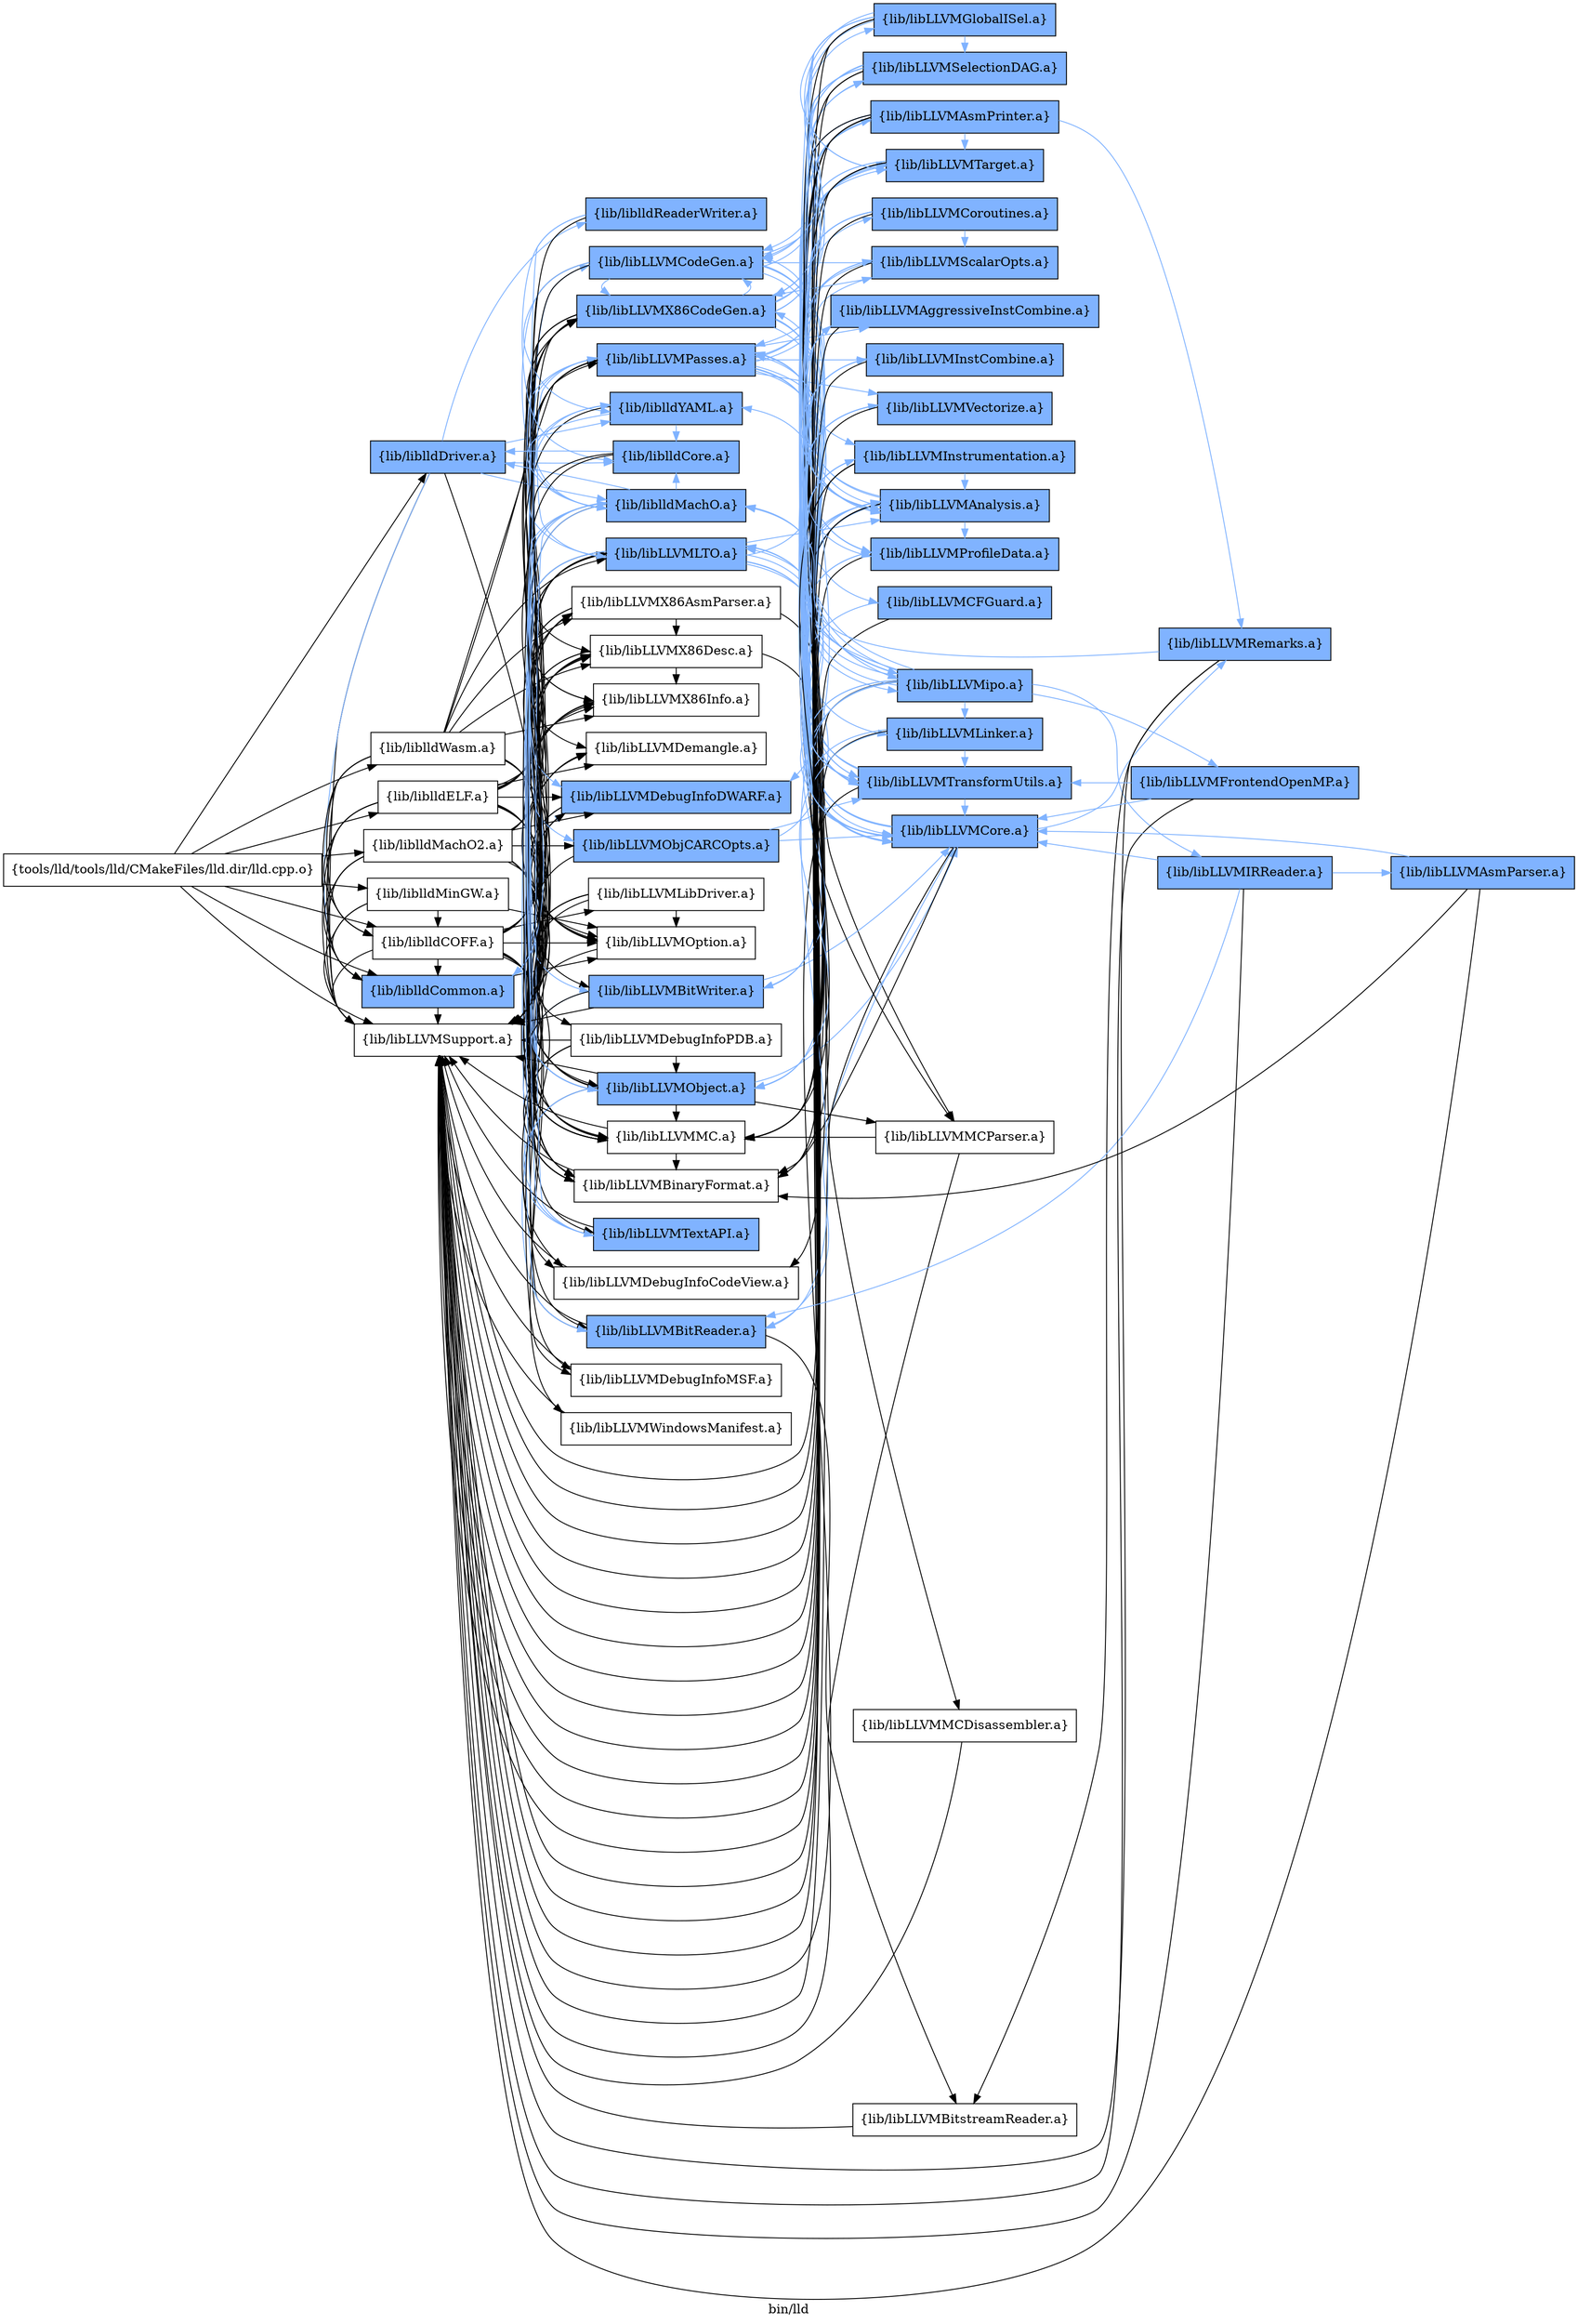 digraph "bin/lld" {
	label="bin/lld";
	rankdir=LR;
	{ rank=same; Node0x55fd7b8022b8;  }
	{ rank=same; Node0x55fd7b7f7048; Node0x55fd7b7f92f8; Node0x55fd7b7f8a88; Node0x55fd7b7f85d8; Node0x55fd7b7f8088; Node0x55fd7b7fa478; Node0x55fd7b7f9fc8; Node0x55fd7b7f9b18;  }
	{ rank=same; Node0x55fd7b80a2d8; Node0x55fd7b811f38; Node0x55fd7b80fcd8; Node0x55fd7b7fbcd8; Node0x55fd7b81b948; Node0x55fd7b811a38; Node0x55fd7b814738; Node0x55fd7b814238; Node0x55fd7b813338; Node0x55fd7b7fc1d8; Node0x55fd7b8168a8; Node0x55fd7b813928; Node0x55fd7b81b3f8; Node0x55fd7b813428; Node0x55fd7b812528; Node0x55fd7b8182e8; Node0x55fd7b800378; Node0x55fd7b810b38; Node0x55fd7b7f95c8; Node0x55fd7b7fb878; Node0x55fd7b7fb288; Node0x55fd7b7fadd8; Node0x55fd7b7fe9d8; Node0x55fd7b8172a8; Node0x55fd7b816df8; Node0x55fd7b7ffa18;  }
	{ rank=same; Node0x55fd7b8163a8; Node0x55fd7b813e28; Node0x55fd7b815ef8; Node0x55fd7b7fff18; Node0x55fd7b813f68; Node0x55fd7b812f28; Node0x55fd7b7fe4d8; Node0x55fd7b8101d8; Node0x55fd7b810688; Node0x55fd7b813a18; Node0x55fd7b812a28; Node0x55fd7b8124d8; Node0x55fd7b7fefc8; Node0x55fd7b7f8998; Node0x55fd7b7ff478; Node0x55fd7b7f93e8; Node0x55fd7b7f8ee8; Node0x55fd7b8154f8; Node0x55fd7b815a98; Node0x55fd7b808438;  }
	{ rank=same; Node0x55fd7b814828; Node0x55fd7b7f7f48; Node0x55fd7b7f8588;  }

	Node0x55fd7b8022b8 [shape=record,shape=box,group=0,label="{tools/lld/tools/lld/CMakeFiles/lld.dir/lld.cpp.o}"];
	Node0x55fd7b8022b8 -> Node0x55fd7b7f7048;
	Node0x55fd7b8022b8 -> Node0x55fd7b7f92f8;
	Node0x55fd7b8022b8 -> Node0x55fd7b7f8a88;
	Node0x55fd7b8022b8 -> Node0x55fd7b7f85d8;
	Node0x55fd7b8022b8 -> Node0x55fd7b7f8088;
	Node0x55fd7b8022b8 -> Node0x55fd7b7fa478;
	Node0x55fd7b8022b8 -> Node0x55fd7b7f9fc8;
	Node0x55fd7b8022b8 -> Node0x55fd7b7f9b18;
	Node0x55fd7b7f7048 [shape=record,shape=box,group=0,label="{lib/libLLVMSupport.a}"];
	Node0x55fd7b7f7048 -> Node0x55fd7b80a2d8;
	Node0x55fd7b7f92f8 [shape=record,shape=box,group=1,style=filled,fillcolor="0.600000 0.5 1",label="{lib/liblldCommon.a}"];
	Node0x55fd7b7f92f8 -> Node0x55fd7b7f7048;
	Node0x55fd7b7f92f8 -> Node0x55fd7b811f38;
	Node0x55fd7b7f92f8 -> Node0x55fd7b80fcd8[color="0.600000 0.5 1"];
	Node0x55fd7b7f92f8 -> Node0x55fd7b7fbcd8[color="0.600000 0.5 1"];
	Node0x55fd7b7f92f8 -> Node0x55fd7b80a2d8;
	Node0x55fd7b7f8a88 [shape=record,shape=box,group=0,label="{lib/liblldCOFF.a}"];
	Node0x55fd7b7f8a88 -> Node0x55fd7b7f7048;
	Node0x55fd7b7f8a88 -> Node0x55fd7b7f92f8;
	Node0x55fd7b7f8a88 -> Node0x55fd7b81b948;
	Node0x55fd7b7f8a88 -> Node0x55fd7b811f38;
	Node0x55fd7b7f8a88 -> Node0x55fd7b811a38;
	Node0x55fd7b7f8a88 -> Node0x55fd7b814738;
	Node0x55fd7b7f8a88 -> Node0x55fd7b814238;
	Node0x55fd7b7f8a88 -> Node0x55fd7b813338;
	Node0x55fd7b7f8a88 -> Node0x55fd7b7fc1d8;
	Node0x55fd7b7f8a88 -> Node0x55fd7b8168a8;
	Node0x55fd7b7f8a88 -> Node0x55fd7b813928;
	Node0x55fd7b7f8a88 -> Node0x55fd7b81b3f8;
	Node0x55fd7b7f8a88 -> Node0x55fd7b813428;
	Node0x55fd7b7f8a88 -> Node0x55fd7b812528;
	Node0x55fd7b7f8a88 -> Node0x55fd7b8182e8;
	Node0x55fd7b7f8a88 -> Node0x55fd7b80fcd8;
	Node0x55fd7b7f8a88 -> Node0x55fd7b800378;
	Node0x55fd7b7f8a88 -> Node0x55fd7b810b38;
	Node0x55fd7b7f8a88 -> Node0x55fd7b80a2d8;
	Node0x55fd7b7f85d8 [shape=record,shape=box,group=1,style=filled,fillcolor="0.600000 0.5 1",label="{lib/liblldDriver.a}"];
	Node0x55fd7b7f85d8 -> Node0x55fd7b7f7048;
	Node0x55fd7b7f85d8 -> Node0x55fd7b7f92f8[color="0.600000 0.5 1"];
	Node0x55fd7b7f85d8 -> Node0x55fd7b7f95c8[color="0.600000 0.5 1"];
	Node0x55fd7b7f85d8 -> Node0x55fd7b7fb878[color="0.600000 0.5 1"];
	Node0x55fd7b7f85d8 -> Node0x55fd7b7fb288[color="0.600000 0.5 1"];
	Node0x55fd7b7f85d8 -> Node0x55fd7b7fadd8[color="0.600000 0.5 1"];
	Node0x55fd7b7f85d8 -> Node0x55fd7b811f38;
	Node0x55fd7b7f8088 [shape=record,shape=box,group=0,label="{lib/liblldELF.a}"];
	Node0x55fd7b7f8088 -> Node0x55fd7b7f7048;
	Node0x55fd7b7f8088 -> Node0x55fd7b7f92f8;
	Node0x55fd7b7f8088 -> Node0x55fd7b7f8a88;
	Node0x55fd7b7f8088 -> Node0x55fd7b811f38;
	Node0x55fd7b7f8088 -> Node0x55fd7b811a38;
	Node0x55fd7b7f8088 -> Node0x55fd7b814738;
	Node0x55fd7b7f8088 -> Node0x55fd7b814238;
	Node0x55fd7b7f8088 -> Node0x55fd7b813338;
	Node0x55fd7b7f8088 -> Node0x55fd7b7fc1d8;
	Node0x55fd7b7f8088 -> Node0x55fd7b8168a8;
	Node0x55fd7b7f8088 -> Node0x55fd7b813928;
	Node0x55fd7b7f8088 -> Node0x55fd7b80fcd8;
	Node0x55fd7b7f8088 -> Node0x55fd7b800378;
	Node0x55fd7b7f8088 -> Node0x55fd7b7fe9d8;
	Node0x55fd7b7f8088 -> Node0x55fd7b812528;
	Node0x55fd7b7f8088 -> Node0x55fd7b80a2d8;
	Node0x55fd7b7fa478 [shape=record,shape=box,group=0,label="{lib/liblldMachO2.a}"];
	Node0x55fd7b7fa478 -> Node0x55fd7b7f7048;
	Node0x55fd7b7fa478 -> Node0x55fd7b7f92f8;
	Node0x55fd7b7fa478 -> Node0x55fd7b7f8a88;
	Node0x55fd7b7fa478 -> Node0x55fd7b811f38;
	Node0x55fd7b7fa478 -> Node0x55fd7b811a38;
	Node0x55fd7b7fa478 -> Node0x55fd7b814738;
	Node0x55fd7b7fa478 -> Node0x55fd7b814238;
	Node0x55fd7b7fa478 -> Node0x55fd7b813338;
	Node0x55fd7b7fa478 -> Node0x55fd7b7fc1d8;
	Node0x55fd7b7fa478 -> Node0x55fd7b8168a8;
	Node0x55fd7b7fa478 -> Node0x55fd7b8172a8;
	Node0x55fd7b7fa478 -> Node0x55fd7b813928;
	Node0x55fd7b7fa478 -> Node0x55fd7b816df8;
	Node0x55fd7b7fa478 -> Node0x55fd7b80fcd8;
	Node0x55fd7b7fa478 -> Node0x55fd7b7ffa18;
	Node0x55fd7b7fa478 -> Node0x55fd7b800378;
	Node0x55fd7b7fa478 -> Node0x55fd7b812528;
	Node0x55fd7b7f9fc8 [shape=record,shape=box,group=0,label="{lib/liblldMinGW.a}"];
	Node0x55fd7b7f9fc8 -> Node0x55fd7b7f7048;
	Node0x55fd7b7f9fc8 -> Node0x55fd7b7f92f8;
	Node0x55fd7b7f9fc8 -> Node0x55fd7b7f8a88;
	Node0x55fd7b7f9fc8 -> Node0x55fd7b811f38;
	Node0x55fd7b7f9b18 [shape=record,shape=box,group=0,label="{lib/liblldWasm.a}"];
	Node0x55fd7b7f9b18 -> Node0x55fd7b7f7048;
	Node0x55fd7b7f9b18 -> Node0x55fd7b7f92f8;
	Node0x55fd7b7f9b18 -> Node0x55fd7b7f8a88;
	Node0x55fd7b7f9b18 -> Node0x55fd7b811f38;
	Node0x55fd7b7f9b18 -> Node0x55fd7b811a38;
	Node0x55fd7b7f9b18 -> Node0x55fd7b814738;
	Node0x55fd7b7f9b18 -> Node0x55fd7b814238;
	Node0x55fd7b7f9b18 -> Node0x55fd7b813338;
	Node0x55fd7b7f9b18 -> Node0x55fd7b7fc1d8;
	Node0x55fd7b7f9b18 -> Node0x55fd7b8168a8;
	Node0x55fd7b7f9b18 -> Node0x55fd7b813928;
	Node0x55fd7b7f9b18 -> Node0x55fd7b812528;
	Node0x55fd7b7f9b18 -> Node0x55fd7b800378;
	Node0x55fd7b81b948 [shape=record,shape=box,group=0,label="{lib/libLLVMLibDriver.a}"];
	Node0x55fd7b81b948 -> Node0x55fd7b7f7048;
	Node0x55fd7b81b948 -> Node0x55fd7b811f38;
	Node0x55fd7b81b948 -> Node0x55fd7b8168a8;
	Node0x55fd7b81b948 -> Node0x55fd7b816df8;
	Node0x55fd7b81b948 -> Node0x55fd7b813928;
	Node0x55fd7b811f38 [shape=record,shape=box,group=0,label="{lib/libLLVMOption.a}"];
	Node0x55fd7b811f38 -> Node0x55fd7b7f7048;
	Node0x55fd7b811a38 [shape=record,shape=box,group=1,style=filled,fillcolor="0.600000 0.5 1",label="{lib/libLLVMX86CodeGen.a}"];
	Node0x55fd7b811a38 -> Node0x55fd7b7f7048;
	Node0x55fd7b811a38 -> Node0x55fd7b8101d8[color="0.600000 0.5 1"];
	Node0x55fd7b811a38 -> Node0x55fd7b814238;
	Node0x55fd7b811a38 -> Node0x55fd7b813338;
	Node0x55fd7b811a38 -> Node0x55fd7b7fbcd8[color="0.600000 0.5 1"];
	Node0x55fd7b811a38 -> Node0x55fd7b812528;
	Node0x55fd7b811a38 -> Node0x55fd7b813e28[color="0.600000 0.5 1"];
	Node0x55fd7b811a38 -> Node0x55fd7b7fff18[color="0.600000 0.5 1"];
	Node0x55fd7b811a38 -> Node0x55fd7b813f68[color="0.600000 0.5 1"];
	Node0x55fd7b811a38 -> Node0x55fd7b8163a8[color="0.600000 0.5 1"];
	Node0x55fd7b811a38 -> Node0x55fd7b810688[color="0.600000 0.5 1"];
	Node0x55fd7b811a38 -> Node0x55fd7b813a18[color="0.600000 0.5 1"];
	Node0x55fd7b811a38 -> Node0x55fd7b812f28[color="0.600000 0.5 1"];
	Node0x55fd7b811a38 -> Node0x55fd7b815ef8[color="0.600000 0.5 1"];
	Node0x55fd7b814738 [shape=record,shape=box,group=0,label="{lib/libLLVMX86AsmParser.a}"];
	Node0x55fd7b814738 -> Node0x55fd7b7f7048;
	Node0x55fd7b814738 -> Node0x55fd7b814238;
	Node0x55fd7b814738 -> Node0x55fd7b813338;
	Node0x55fd7b814738 -> Node0x55fd7b812a28;
	Node0x55fd7b814738 -> Node0x55fd7b812528;
	Node0x55fd7b814238 [shape=record,shape=box,group=0,label="{lib/libLLVMX86Desc.a}"];
	Node0x55fd7b814238 -> Node0x55fd7b7f7048;
	Node0x55fd7b814238 -> Node0x55fd7b812528;
	Node0x55fd7b814238 -> Node0x55fd7b8124d8;
	Node0x55fd7b814238 -> Node0x55fd7b813338;
	Node0x55fd7b814238 -> Node0x55fd7b813928;
	Node0x55fd7b813338 [shape=record,shape=box,group=0,label="{lib/libLLVMX86Info.a}"];
	Node0x55fd7b813338 -> Node0x55fd7b7f7048;
	Node0x55fd7b7fc1d8 [shape=record,shape=box,group=1,style=filled,fillcolor="0.600000 0.5 1",label="{lib/libLLVMLTO.a}"];
	Node0x55fd7b7fc1d8 -> Node0x55fd7b7f7048;
	Node0x55fd7b7fc1d8 -> Node0x55fd7b7fefc8[color="0.600000 0.5 1"];
	Node0x55fd7b7fc1d8 -> Node0x55fd7b7fe9d8[color="0.600000 0.5 1"];
	Node0x55fd7b7fc1d8 -> Node0x55fd7b7f8998[color="0.600000 0.5 1"];
	Node0x55fd7b7fc1d8 -> Node0x55fd7b8163a8[color="0.600000 0.5 1"];
	Node0x55fd7b7fc1d8 -> Node0x55fd7b8168a8[color="0.600000 0.5 1"];
	Node0x55fd7b7fc1d8 -> Node0x55fd7b816df8[color="0.600000 0.5 1"];
	Node0x55fd7b7fc1d8 -> Node0x55fd7b813e28[color="0.600000 0.5 1"];
	Node0x55fd7b7fc1d8 -> Node0x55fd7b800378[color="0.600000 0.5 1"];
	Node0x55fd7b7fc1d8 -> Node0x55fd7b7fff18[color="0.600000 0.5 1"];
	Node0x55fd7b7fc1d8 -> Node0x55fd7b815ef8[color="0.600000 0.5 1"];
	Node0x55fd7b7fc1d8 -> Node0x55fd7b812528;
	Node0x55fd7b8168a8 [shape=record,shape=box,group=1,style=filled,fillcolor="0.600000 0.5 1",label="{lib/libLLVMObject.a}"];
	Node0x55fd7b8168a8 -> Node0x55fd7b7f7048;
	Node0x55fd7b8168a8 -> Node0x55fd7b813e28[color="0.600000 0.5 1"];
	Node0x55fd7b8168a8 -> Node0x55fd7b813928;
	Node0x55fd7b8168a8 -> Node0x55fd7b812528;
	Node0x55fd7b8168a8 -> Node0x55fd7b816df8[color="0.600000 0.5 1"];
	Node0x55fd7b8168a8 -> Node0x55fd7b812a28;
	Node0x55fd7b8168a8 -> Node0x55fd7b8172a8[color="0.600000 0.5 1"];
	Node0x55fd7b813928 [shape=record,shape=box,group=0,label="{lib/libLLVMBinaryFormat.a}"];
	Node0x55fd7b813928 -> Node0x55fd7b7f7048;
	Node0x55fd7b81b3f8 [shape=record,shape=box,group=0,label="{lib/libLLVMDebugInfoPDB.a}"];
	Node0x55fd7b81b3f8 -> Node0x55fd7b7f7048;
	Node0x55fd7b81b3f8 -> Node0x55fd7b810b38;
	Node0x55fd7b81b3f8 -> Node0x55fd7b813428;
	Node0x55fd7b81b3f8 -> Node0x55fd7b8168a8;
	Node0x55fd7b81b3f8 -> Node0x55fd7b813928;
	Node0x55fd7b813428 [shape=record,shape=box,group=0,label="{lib/libLLVMDebugInfoCodeView.a}"];
	Node0x55fd7b813428 -> Node0x55fd7b7f7048;
	Node0x55fd7b812528 [shape=record,shape=box,group=0,label="{lib/libLLVMMC.a}"];
	Node0x55fd7b812528 -> Node0x55fd7b7f7048;
	Node0x55fd7b812528 -> Node0x55fd7b813928;
	Node0x55fd7b8182e8 [shape=record,shape=box,group=0,label="{lib/libLLVMWindowsManifest.a}"];
	Node0x55fd7b8182e8 -> Node0x55fd7b7f7048;
	Node0x55fd7b80fcd8 [shape=record,shape=box,group=1,style=filled,fillcolor="0.600000 0.5 1",label="{lib/libLLVMDebugInfoDWARF.a}"];
	Node0x55fd7b80fcd8 -> Node0x55fd7b7f7048;
	Node0x55fd7b80fcd8 -> Node0x55fd7b8168a8[color="0.600000 0.5 1"];
	Node0x55fd7b80fcd8 -> Node0x55fd7b813928;
	Node0x55fd7b80fcd8 -> Node0x55fd7b812528;
	Node0x55fd7b800378 [shape=record,shape=box,group=1,style=filled,fillcolor="0.600000 0.5 1",label="{lib/libLLVMPasses.a}"];
	Node0x55fd7b800378 -> Node0x55fd7b7f7048;
	Node0x55fd7b800378 -> Node0x55fd7b7fff18[color="0.600000 0.5 1"];
	Node0x55fd7b800378 -> Node0x55fd7b7ffa18[color="0.600000 0.5 1"];
	Node0x55fd7b800378 -> Node0x55fd7b7ff478[color="0.600000 0.5 1"];
	Node0x55fd7b800378 -> Node0x55fd7b7fc1d8[color="0.600000 0.5 1"];
	Node0x55fd7b800378 -> Node0x55fd7b7fefc8[color="0.600000 0.5 1"];
	Node0x55fd7b800378 -> Node0x55fd7b7fe4d8[color="0.600000 0.5 1"];
	Node0x55fd7b800378 -> Node0x55fd7b7f93e8[color="0.600000 0.5 1"];
	Node0x55fd7b800378 -> Node0x55fd7b7f8ee8[color="0.600000 0.5 1"];
	Node0x55fd7b800378 -> Node0x55fd7b8154f8[color="0.600000 0.5 1"];
	Node0x55fd7b800378 -> Node0x55fd7b815a98[color="0.600000 0.5 1"];
	Node0x55fd7b800378 -> Node0x55fd7b815ef8[color="0.600000 0.5 1"];
	Node0x55fd7b800378 -> Node0x55fd7b8163a8[color="0.600000 0.5 1"];
	Node0x55fd7b800378 -> Node0x55fd7b813e28[color="0.600000 0.5 1"];
	Node0x55fd7b7fbcd8 [shape=record,shape=box,group=1,style=filled,fillcolor="0.600000 0.5 1",label="{lib/libLLVMCodeGen.a}"];
	Node0x55fd7b7fbcd8 -> Node0x55fd7b7f7048;
	Node0x55fd7b7fbcd8 -> Node0x55fd7b8163a8[color="0.600000 0.5 1"];
	Node0x55fd7b7fbcd8 -> Node0x55fd7b813e28[color="0.600000 0.5 1"];
	Node0x55fd7b7fbcd8 -> Node0x55fd7b811a38[color="0.600000 0.5 1"];
	Node0x55fd7b7fbcd8 -> Node0x55fd7b812528;
	Node0x55fd7b7fbcd8 -> Node0x55fd7b815ef8[color="0.600000 0.5 1"];
	Node0x55fd7b7fbcd8 -> Node0x55fd7b7fff18[color="0.600000 0.5 1"];
	Node0x55fd7b7fbcd8 -> Node0x55fd7b7f95c8[color="0.600000 0.5 1"];
	Node0x55fd7b7fbcd8 -> Node0x55fd7b7fb288[color="0.600000 0.5 1"];
	Node0x55fd7b7fbcd8 -> Node0x55fd7b813f68[color="0.600000 0.5 1"];
	Node0x55fd7b7fbcd8 -> Node0x55fd7b812f28[color="0.600000 0.5 1"];
	Node0x55fd7b7fbcd8 -> Node0x55fd7b7fe4d8[color="0.600000 0.5 1"];
	Node0x55fd7b80a2d8 [shape=record,shape=box,group=0,label="{lib/libLLVMDemangle.a}"];
	Node0x55fd7b810b38 [shape=record,shape=box,group=0,label="{lib/libLLVMDebugInfoMSF.a}"];
	Node0x55fd7b810b38 -> Node0x55fd7b7f7048;
	Node0x55fd7b7f95c8 [shape=record,shape=box,group=1,style=filled,fillcolor="0.600000 0.5 1",label="{lib/liblldMachO.a}"];
	Node0x55fd7b7f95c8 -> Node0x55fd7b7f7048;
	Node0x55fd7b7f95c8 -> Node0x55fd7b7f92f8[color="0.600000 0.5 1"];
	Node0x55fd7b7f95c8 -> Node0x55fd7b7fadd8[color="0.600000 0.5 1"];
	Node0x55fd7b7f95c8 -> Node0x55fd7b80a2d8;
	Node0x55fd7b7f95c8 -> Node0x55fd7b7f85d8[color="0.600000 0.5 1"];
	Node0x55fd7b7f95c8 -> Node0x55fd7b8168a8[color="0.600000 0.5 1"];
	Node0x55fd7b7f95c8 -> Node0x55fd7b8172a8[color="0.600000 0.5 1"];
	Node0x55fd7b7f95c8 -> Node0x55fd7b80fcd8[color="0.600000 0.5 1"];
	Node0x55fd7b7f95c8 -> Node0x55fd7b7fb288[color="0.600000 0.5 1"];
	Node0x55fd7b7fb878 [shape=record,shape=box,group=1,style=filled,fillcolor="0.600000 0.5 1",label="{lib/liblldReaderWriter.a}"];
	Node0x55fd7b7fb878 -> Node0x55fd7b7f7048;
	Node0x55fd7b7fb878 -> Node0x55fd7b7fadd8[color="0.600000 0.5 1"];
	Node0x55fd7b7fb878 -> Node0x55fd7b8168a8[color="0.600000 0.5 1"];
	Node0x55fd7b7fb288 [shape=record,shape=box,group=1,style=filled,fillcolor="0.600000 0.5 1",label="{lib/liblldYAML.a}"];
	Node0x55fd7b7fb288 -> Node0x55fd7b7f7048;
	Node0x55fd7b7fb288 -> Node0x55fd7b7f95c8[color="0.600000 0.5 1"];
	Node0x55fd7b7fb288 -> Node0x55fd7b7fadd8[color="0.600000 0.5 1"];
	Node0x55fd7b7fadd8 [shape=record,shape=box,group=1,style=filled,fillcolor="0.600000 0.5 1",label="{lib/liblldCore.a}"];
	Node0x55fd7b7fadd8 -> Node0x55fd7b7f7048;
	Node0x55fd7b7fadd8 -> Node0x55fd7b813928;
	Node0x55fd7b7fadd8 -> Node0x55fd7b7f85d8[color="0.600000 0.5 1"];
	Node0x55fd7b7fe9d8 [shape=record,shape=box,group=1,style=filled,fillcolor="0.600000 0.5 1",label="{lib/libLLVMBitWriter.a}"];
	Node0x55fd7b7fe9d8 -> Node0x55fd7b7f7048;
	Node0x55fd7b7fe9d8 -> Node0x55fd7b8163a8[color="0.600000 0.5 1"];
	Node0x55fd7b7fe9d8 -> Node0x55fd7b8168a8[color="0.600000 0.5 1"];
	Node0x55fd7b7fe9d8 -> Node0x55fd7b812528;
	Node0x55fd7b7fe9d8 -> Node0x55fd7b813e28[color="0.600000 0.5 1"];
	Node0x55fd7b8172a8 [shape=record,shape=box,group=1,style=filled,fillcolor="0.600000 0.5 1",label="{lib/libLLVMTextAPI.a}"];
	Node0x55fd7b8172a8 -> Node0x55fd7b7f7048;
	Node0x55fd7b8172a8 -> Node0x55fd7b7f95c8[color="0.600000 0.5 1"];
	Node0x55fd7b8172a8 -> Node0x55fd7b7fb288[color="0.600000 0.5 1"];
	Node0x55fd7b816df8 [shape=record,shape=box,group=1,style=filled,fillcolor="0.600000 0.5 1",label="{lib/libLLVMBitReader.a}"];
	Node0x55fd7b816df8 -> Node0x55fd7b7f7048;
	Node0x55fd7b816df8 -> Node0x55fd7b813e28[color="0.600000 0.5 1"];
	Node0x55fd7b816df8 -> Node0x55fd7b808438;
	Node0x55fd7b7ffa18 [shape=record,shape=box,group=1,style=filled,fillcolor="0.600000 0.5 1",label="{lib/libLLVMObjCARCOpts.a}"];
	Node0x55fd7b7ffa18 -> Node0x55fd7b7f7048;
	Node0x55fd7b7ffa18 -> Node0x55fd7b815ef8[color="0.600000 0.5 1"];
	Node0x55fd7b7ffa18 -> Node0x55fd7b8163a8[color="0.600000 0.5 1"];
	Node0x55fd7b7ffa18 -> Node0x55fd7b813e28[color="0.600000 0.5 1"];
	Node0x55fd7b8101d8 [shape=record,shape=box,group=1,style=filled,fillcolor="0.600000 0.5 1",label="{lib/libLLVMAsmPrinter.a}"];
	Node0x55fd7b8101d8 -> Node0x55fd7b7f7048;
	Node0x55fd7b8101d8 -> Node0x55fd7b7fff18[color="0.600000 0.5 1"];
	Node0x55fd7b8101d8 -> Node0x55fd7b7fbcd8[color="0.600000 0.5 1"];
	Node0x55fd7b8101d8 -> Node0x55fd7b8163a8[color="0.600000 0.5 1"];
	Node0x55fd7b8101d8 -> Node0x55fd7b812528;
	Node0x55fd7b8101d8 -> Node0x55fd7b813e28[color="0.600000 0.5 1"];
	Node0x55fd7b8101d8 -> Node0x55fd7b813928;
	Node0x55fd7b8101d8 -> Node0x55fd7b814828[color="0.600000 0.5 1"];
	Node0x55fd7b8101d8 -> Node0x55fd7b812a28;
	Node0x55fd7b8101d8 -> Node0x55fd7b80fcd8[color="0.600000 0.5 1"];
	Node0x55fd7b8101d8 -> Node0x55fd7b813428;
	Node0x55fd7b813e28 [shape=record,shape=box,group=1,style=filled,fillcolor="0.600000 0.5 1",label="{lib/libLLVMCore.a}"];
	Node0x55fd7b813e28 -> Node0x55fd7b7f7048;
	Node0x55fd7b813e28 -> Node0x55fd7b7fbcd8[color="0.600000 0.5 1"];
	Node0x55fd7b813e28 -> Node0x55fd7b813928;
	Node0x55fd7b813e28 -> Node0x55fd7b814828[color="0.600000 0.5 1"];
	Node0x55fd7b813e28 -> Node0x55fd7b8163a8[color="0.600000 0.5 1"];
	Node0x55fd7b813e28 -> Node0x55fd7b7fc1d8[color="0.600000 0.5 1"];
	Node0x55fd7b813e28 -> Node0x55fd7b800378[color="0.600000 0.5 1"];
	Node0x55fd7b7fff18 [shape=record,shape=box,group=1,style=filled,fillcolor="0.600000 0.5 1",label="{lib/libLLVMTarget.a}"];
	Node0x55fd7b7fff18 -> Node0x55fd7b7f7048;
	Node0x55fd7b7fff18 -> Node0x55fd7b812528;
	Node0x55fd7b7fff18 -> Node0x55fd7b813e28[color="0.600000 0.5 1"];
	Node0x55fd7b7fff18 -> Node0x55fd7b8163a8[color="0.600000 0.5 1"];
	Node0x55fd7b813f68 [shape=record,shape=box,group=1,style=filled,fillcolor="0.600000 0.5 1",label="{lib/libLLVMSelectionDAG.a}"];
	Node0x55fd7b813f68 -> Node0x55fd7b7f7048;
	Node0x55fd7b813f68 -> Node0x55fd7b7fbcd8[color="0.600000 0.5 1"];
	Node0x55fd7b813f68 -> Node0x55fd7b8163a8[color="0.600000 0.5 1"];
	Node0x55fd7b813f68 -> Node0x55fd7b813e28[color="0.600000 0.5 1"];
	Node0x55fd7b813f68 -> Node0x55fd7b812528;
	Node0x55fd7b813f68 -> Node0x55fd7b7fff18[color="0.600000 0.5 1"];
	Node0x55fd7b813f68 -> Node0x55fd7b815ef8[color="0.600000 0.5 1"];
	Node0x55fd7b813f68 -> Node0x55fd7b811a38[color="0.600000 0.5 1"];
	Node0x55fd7b8163a8 [shape=record,shape=box,group=1,style=filled,fillcolor="0.600000 0.5 1",label="{lib/libLLVMAnalysis.a}"];
	Node0x55fd7b8163a8 -> Node0x55fd7b7f7048;
	Node0x55fd7b8163a8 -> Node0x55fd7b811a38[color="0.600000 0.5 1"];
	Node0x55fd7b8163a8 -> Node0x55fd7b813e28[color="0.600000 0.5 1"];
	Node0x55fd7b8163a8 -> Node0x55fd7b800378[color="0.600000 0.5 1"];
	Node0x55fd7b8163a8 -> Node0x55fd7b812f28[color="0.600000 0.5 1"];
	Node0x55fd7b8163a8 -> Node0x55fd7b813928;
	Node0x55fd7b8163a8 -> Node0x55fd7b8168a8[color="0.600000 0.5 1"];
	Node0x55fd7b810688 [shape=record,shape=box,group=1,style=filled,fillcolor="0.600000 0.5 1",label="{lib/libLLVMGlobalISel.a}"];
	Node0x55fd7b810688 -> Node0x55fd7b7f7048;
	Node0x55fd7b810688 -> Node0x55fd7b7fbcd8[color="0.600000 0.5 1"];
	Node0x55fd7b810688 -> Node0x55fd7b813e28[color="0.600000 0.5 1"];
	Node0x55fd7b810688 -> Node0x55fd7b7fff18[color="0.600000 0.5 1"];
	Node0x55fd7b810688 -> Node0x55fd7b813f68[color="0.600000 0.5 1"];
	Node0x55fd7b810688 -> Node0x55fd7b815ef8[color="0.600000 0.5 1"];
	Node0x55fd7b810688 -> Node0x55fd7b8163a8[color="0.600000 0.5 1"];
	Node0x55fd7b810688 -> Node0x55fd7b812528;
	Node0x55fd7b810688 -> Node0x55fd7b811a38[color="0.600000 0.5 1"];
	Node0x55fd7b813a18 [shape=record,shape=box,group=1,style=filled,fillcolor="0.600000 0.5 1",label="{lib/libLLVMCFGuard.a}"];
	Node0x55fd7b813a18 -> Node0x55fd7b7f7048;
	Node0x55fd7b813a18 -> Node0x55fd7b813e28[color="0.600000 0.5 1"];
	Node0x55fd7b812f28 [shape=record,shape=box,group=1,style=filled,fillcolor="0.600000 0.5 1",label="{lib/libLLVMProfileData.a}"];
	Node0x55fd7b812f28 -> Node0x55fd7b7f7048;
	Node0x55fd7b812f28 -> Node0x55fd7b813e28[color="0.600000 0.5 1"];
	Node0x55fd7b815ef8 [shape=record,shape=box,group=1,style=filled,fillcolor="0.600000 0.5 1",label="{lib/libLLVMTransformUtils.a}"];
	Node0x55fd7b815ef8 -> Node0x55fd7b7f7048;
	Node0x55fd7b815ef8 -> Node0x55fd7b813e28[color="0.600000 0.5 1"];
	Node0x55fd7b815ef8 -> Node0x55fd7b8163a8[color="0.600000 0.5 1"];
	Node0x55fd7b815ef8 -> Node0x55fd7b7fc1d8[color="0.600000 0.5 1"];
	Node0x55fd7b815ef8 -> Node0x55fd7b800378[color="0.600000 0.5 1"];
	Node0x55fd7b814828 [shape=record,shape=box,group=1,style=filled,fillcolor="0.600000 0.5 1",label="{lib/libLLVMRemarks.a}"];
	Node0x55fd7b814828 -> Node0x55fd7b7f7048;
	Node0x55fd7b814828 -> Node0x55fd7b808438;
	Node0x55fd7b814828 -> Node0x55fd7b7f95c8[color="0.600000 0.5 1"];
	Node0x55fd7b812a28 [shape=record,shape=box,group=0,label="{lib/libLLVMMCParser.a}"];
	Node0x55fd7b812a28 -> Node0x55fd7b7f7048;
	Node0x55fd7b812a28 -> Node0x55fd7b812528;
	Node0x55fd7b8124d8 [shape=record,shape=box,group=0,label="{lib/libLLVMMCDisassembler.a}"];
	Node0x55fd7b8124d8 -> Node0x55fd7b7f7048;
	Node0x55fd7b7fefc8 [shape=record,shape=box,group=1,style=filled,fillcolor="0.600000 0.5 1",label="{lib/libLLVMipo.a}"];
	Node0x55fd7b7fefc8 -> Node0x55fd7b7f7048;
	Node0x55fd7b7fefc8 -> Node0x55fd7b815ef8[color="0.600000 0.5 1"];
	Node0x55fd7b7fefc8 -> Node0x55fd7b8163a8[color="0.600000 0.5 1"];
	Node0x55fd7b7fefc8 -> Node0x55fd7b813e28[color="0.600000 0.5 1"];
	Node0x55fd7b7fefc8 -> Node0x55fd7b7f8998[color="0.600000 0.5 1"];
	Node0x55fd7b7fefc8 -> Node0x55fd7b7f7f48[color="0.600000 0.5 1"];
	Node0x55fd7b7fefc8 -> Node0x55fd7b816df8[color="0.600000 0.5 1"];
	Node0x55fd7b7fefc8 -> Node0x55fd7b7fc1d8[color="0.600000 0.5 1"];
	Node0x55fd7b7fefc8 -> Node0x55fd7b7f95c8[color="0.600000 0.5 1"];
	Node0x55fd7b7fefc8 -> Node0x55fd7b7fb288[color="0.600000 0.5 1"];
	Node0x55fd7b7fefc8 -> Node0x55fd7b7f8588[color="0.600000 0.5 1"];
	Node0x55fd7b7fefc8 -> Node0x55fd7b7fe4d8[color="0.600000 0.5 1"];
	Node0x55fd7b7fefc8 -> Node0x55fd7b7f93e8[color="0.600000 0.5 1"];
	Node0x55fd7b7fefc8 -> Node0x55fd7b7f8ee8[color="0.600000 0.5 1"];
	Node0x55fd7b7fefc8 -> Node0x55fd7b8154f8[color="0.600000 0.5 1"];
	Node0x55fd7b7fefc8 -> Node0x55fd7b815a98[color="0.600000 0.5 1"];
	Node0x55fd7b7fefc8 -> Node0x55fd7b812f28[color="0.600000 0.5 1"];
	Node0x55fd7b7fefc8 -> Node0x55fd7b800378[color="0.600000 0.5 1"];
	Node0x55fd7b7fefc8 -> Node0x55fd7b7fe9d8[color="0.600000 0.5 1"];
	Node0x55fd7b7f8998 [shape=record,shape=box,group=1,style=filled,fillcolor="0.600000 0.5 1",label="{lib/libLLVMLinker.a}"];
	Node0x55fd7b7f8998 -> Node0x55fd7b7f7048;
	Node0x55fd7b7f8998 -> Node0x55fd7b815ef8[color="0.600000 0.5 1"];
	Node0x55fd7b7f8998 -> Node0x55fd7b8168a8[color="0.600000 0.5 1"];
	Node0x55fd7b7f8998 -> Node0x55fd7b813e28[color="0.600000 0.5 1"];
	Node0x55fd7b7fe4d8 [shape=record,shape=box,group=1,style=filled,fillcolor="0.600000 0.5 1",label="{lib/libLLVMScalarOpts.a}"];
	Node0x55fd7b7fe4d8 -> Node0x55fd7b7f7048;
	Node0x55fd7b7fe4d8 -> Node0x55fd7b815ef8[color="0.600000 0.5 1"];
	Node0x55fd7b7fe4d8 -> Node0x55fd7b8163a8[color="0.600000 0.5 1"];
	Node0x55fd7b7fe4d8 -> Node0x55fd7b813e28[color="0.600000 0.5 1"];
	Node0x55fd7b7fe4d8 -> Node0x55fd7b811a38[color="0.600000 0.5 1"];
	Node0x55fd7b7fe4d8 -> Node0x55fd7b800378[color="0.600000 0.5 1"];
	Node0x55fd7b7ff478 [shape=record,shape=box,group=1,style=filled,fillcolor="0.600000 0.5 1",label="{lib/libLLVMCoroutines.a}"];
	Node0x55fd7b7ff478 -> Node0x55fd7b7f7048;
	Node0x55fd7b7ff478 -> Node0x55fd7b7fe4d8[color="0.600000 0.5 1"];
	Node0x55fd7b7ff478 -> Node0x55fd7b813e28[color="0.600000 0.5 1"];
	Node0x55fd7b7ff478 -> Node0x55fd7b7fefc8[color="0.600000 0.5 1"];
	Node0x55fd7b7ff478 -> Node0x55fd7b815ef8[color="0.600000 0.5 1"];
	Node0x55fd7b7ff478 -> Node0x55fd7b8163a8[color="0.600000 0.5 1"];
	Node0x55fd7b7f93e8 [shape=record,shape=box,group=1,style=filled,fillcolor="0.600000 0.5 1",label="{lib/libLLVMAggressiveInstCombine.a}"];
	Node0x55fd7b7f93e8 -> Node0x55fd7b7f7048;
	Node0x55fd7b7f93e8 -> Node0x55fd7b815ef8[color="0.600000 0.5 1"];
	Node0x55fd7b7f93e8 -> Node0x55fd7b8163a8[color="0.600000 0.5 1"];
	Node0x55fd7b7f93e8 -> Node0x55fd7b813e28[color="0.600000 0.5 1"];
	Node0x55fd7b7f8ee8 [shape=record,shape=box,group=1,style=filled,fillcolor="0.600000 0.5 1",label="{lib/libLLVMInstCombine.a}"];
	Node0x55fd7b7f8ee8 -> Node0x55fd7b7f7048;
	Node0x55fd7b7f8ee8 -> Node0x55fd7b815ef8[color="0.600000 0.5 1"];
	Node0x55fd7b7f8ee8 -> Node0x55fd7b8163a8[color="0.600000 0.5 1"];
	Node0x55fd7b7f8ee8 -> Node0x55fd7b813e28[color="0.600000 0.5 1"];
	Node0x55fd7b8154f8 [shape=record,shape=box,group=1,style=filled,fillcolor="0.600000 0.5 1",label="{lib/libLLVMVectorize.a}"];
	Node0x55fd7b8154f8 -> Node0x55fd7b7f7048;
	Node0x55fd7b8154f8 -> Node0x55fd7b815ef8[color="0.600000 0.5 1"];
	Node0x55fd7b8154f8 -> Node0x55fd7b8163a8[color="0.600000 0.5 1"];
	Node0x55fd7b8154f8 -> Node0x55fd7b813e28[color="0.600000 0.5 1"];
	Node0x55fd7b815a98 [shape=record,shape=box,group=1,style=filled,fillcolor="0.600000 0.5 1",label="{lib/libLLVMInstrumentation.a}"];
	Node0x55fd7b815a98 -> Node0x55fd7b7f7048;
	Node0x55fd7b815a98 -> Node0x55fd7b815ef8[color="0.600000 0.5 1"];
	Node0x55fd7b815a98 -> Node0x55fd7b8163a8[color="0.600000 0.5 1"];
	Node0x55fd7b815a98 -> Node0x55fd7b812528;
	Node0x55fd7b815a98 -> Node0x55fd7b813e28[color="0.600000 0.5 1"];
	Node0x55fd7b815a98 -> Node0x55fd7b812f28[color="0.600000 0.5 1"];
	Node0x55fd7b7f7f48 [shape=record,shape=box,group=1,style=filled,fillcolor="0.600000 0.5 1",label="{lib/libLLVMIRReader.a}"];
	Node0x55fd7b7f7f48 -> Node0x55fd7b7f7048;
	Node0x55fd7b7f7f48 -> Node0x55fd7b815188[color="0.600000 0.5 1"];
	Node0x55fd7b7f7f48 -> Node0x55fd7b816df8[color="0.600000 0.5 1"];
	Node0x55fd7b7f7f48 -> Node0x55fd7b813e28[color="0.600000 0.5 1"];
	Node0x55fd7b7f8588 [shape=record,shape=box,group=1,style=filled,fillcolor="0.600000 0.5 1",label="{lib/libLLVMFrontendOpenMP.a}"];
	Node0x55fd7b7f8588 -> Node0x55fd7b7f7048;
	Node0x55fd7b7f8588 -> Node0x55fd7b815ef8[color="0.600000 0.5 1"];
	Node0x55fd7b7f8588 -> Node0x55fd7b813e28[color="0.600000 0.5 1"];
	Node0x55fd7b815188 [shape=record,shape=box,group=1,style=filled,fillcolor="0.600000 0.5 1",label="{lib/libLLVMAsmParser.a}"];
	Node0x55fd7b815188 -> Node0x55fd7b7f7048;
	Node0x55fd7b815188 -> Node0x55fd7b813e28[color="0.600000 0.5 1"];
	Node0x55fd7b815188 -> Node0x55fd7b813928;
	Node0x55fd7b808438 [shape=record,shape=box,group=0,label="{lib/libLLVMBitstreamReader.a}"];
	Node0x55fd7b808438 -> Node0x55fd7b7f7048;
}
